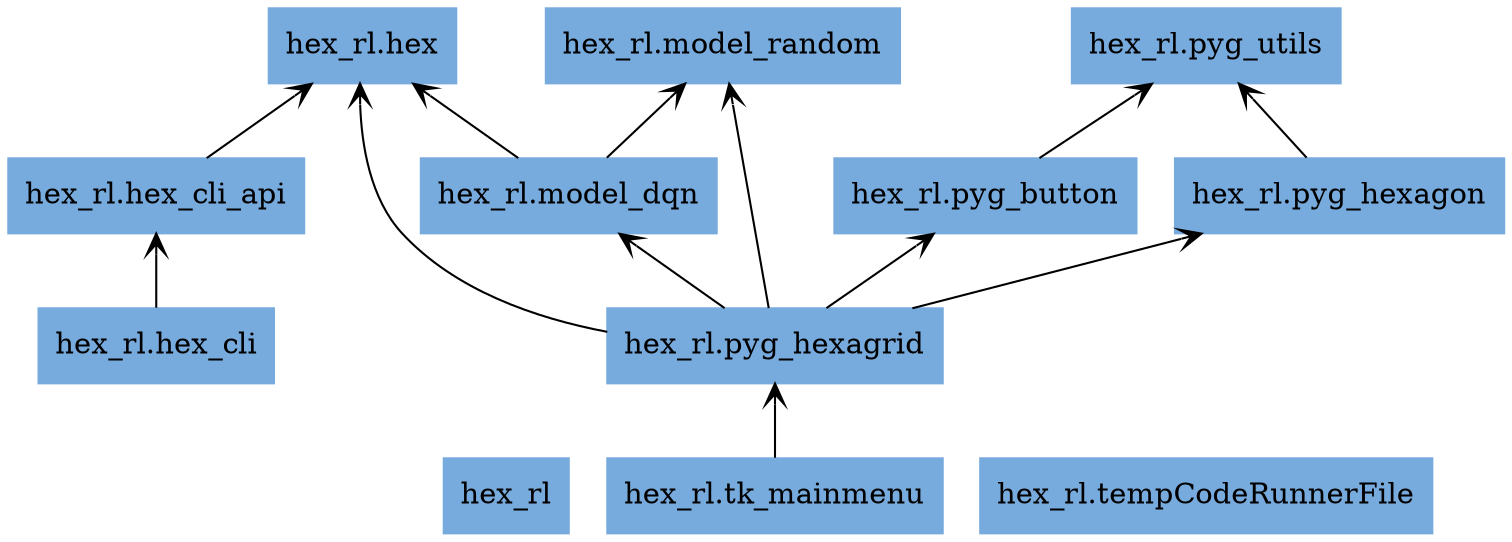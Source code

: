 digraph "packages" {
rankdir=BT
charset="utf-8"
"hex_rl" [color="#77AADD", label=<hex_rl>, shape="box", style="filled"];
"hex_rl.hex" [color="#77AADD", label=<hex_rl.hex>, shape="box", style="filled"];
"hex_rl.hex_cli" [color="#77AADD", label=<hex_rl.hex_cli>, shape="box", style="filled"];
"hex_rl.hex_cli_api" [color="#77AADD", label=<hex_rl.hex_cli_api>, shape="box", style="filled"];
"hex_rl.model_dqn" [color="#77AADD", label=<hex_rl.model_dqn>, shape="box", style="filled"];
"hex_rl.model_random" [color="#77AADD", label=<hex_rl.model_random>, shape="box", style="filled"];
"hex_rl.pyg_button" [color="#77AADD", label=<hex_rl.pyg_button>, shape="box", style="filled"];
"hex_rl.pyg_hexagon" [color="#77AADD", label=<hex_rl.pyg_hexagon>, shape="box", style="filled"];
"hex_rl.pyg_hexagrid" [color="#77AADD", label=<hex_rl.pyg_hexagrid>, shape="box", style="filled"];
"hex_rl.pyg_utils" [color="#77AADD", label=<hex_rl.pyg_utils>, shape="box", style="filled"];
"hex_rl.tempCodeRunnerFile" [color="#77AADD", label=<hex_rl.tempCodeRunnerFile>, shape="box", style="filled"];
"hex_rl.tk_mainmenu" [color="#77AADD", label=<hex_rl.tk_mainmenu>, shape="box", style="filled"];
"hex_rl.hex_cli" -> "hex_rl.hex_cli_api" [arrowhead="open", arrowtail="none"];
"hex_rl.hex_cli_api" -> "hex_rl.hex" [arrowhead="open", arrowtail="none"];
"hex_rl.model_dqn" -> "hex_rl.hex" [arrowhead="open", arrowtail="none"];
"hex_rl.model_dqn" -> "hex_rl.model_random" [arrowhead="open", arrowtail="none"];
"hex_rl.pyg_button" -> "hex_rl.pyg_utils" [arrowhead="open", arrowtail="none"];
"hex_rl.pyg_hexagon" -> "hex_rl.pyg_utils" [arrowhead="open", arrowtail="none"];
"hex_rl.pyg_hexagrid" -> "hex_rl.hex" [arrowhead="open", arrowtail="none"];
"hex_rl.pyg_hexagrid" -> "hex_rl.model_dqn" [arrowhead="open", arrowtail="none"];
"hex_rl.pyg_hexagrid" -> "hex_rl.model_random" [arrowhead="open", arrowtail="none"];
"hex_rl.pyg_hexagrid" -> "hex_rl.pyg_button" [arrowhead="open", arrowtail="none"];
"hex_rl.pyg_hexagrid" -> "hex_rl.pyg_hexagon" [arrowhead="open", arrowtail="none"];
"hex_rl.tk_mainmenu" -> "hex_rl.pyg_hexagrid" [arrowhead="open", arrowtail="none"];
}
